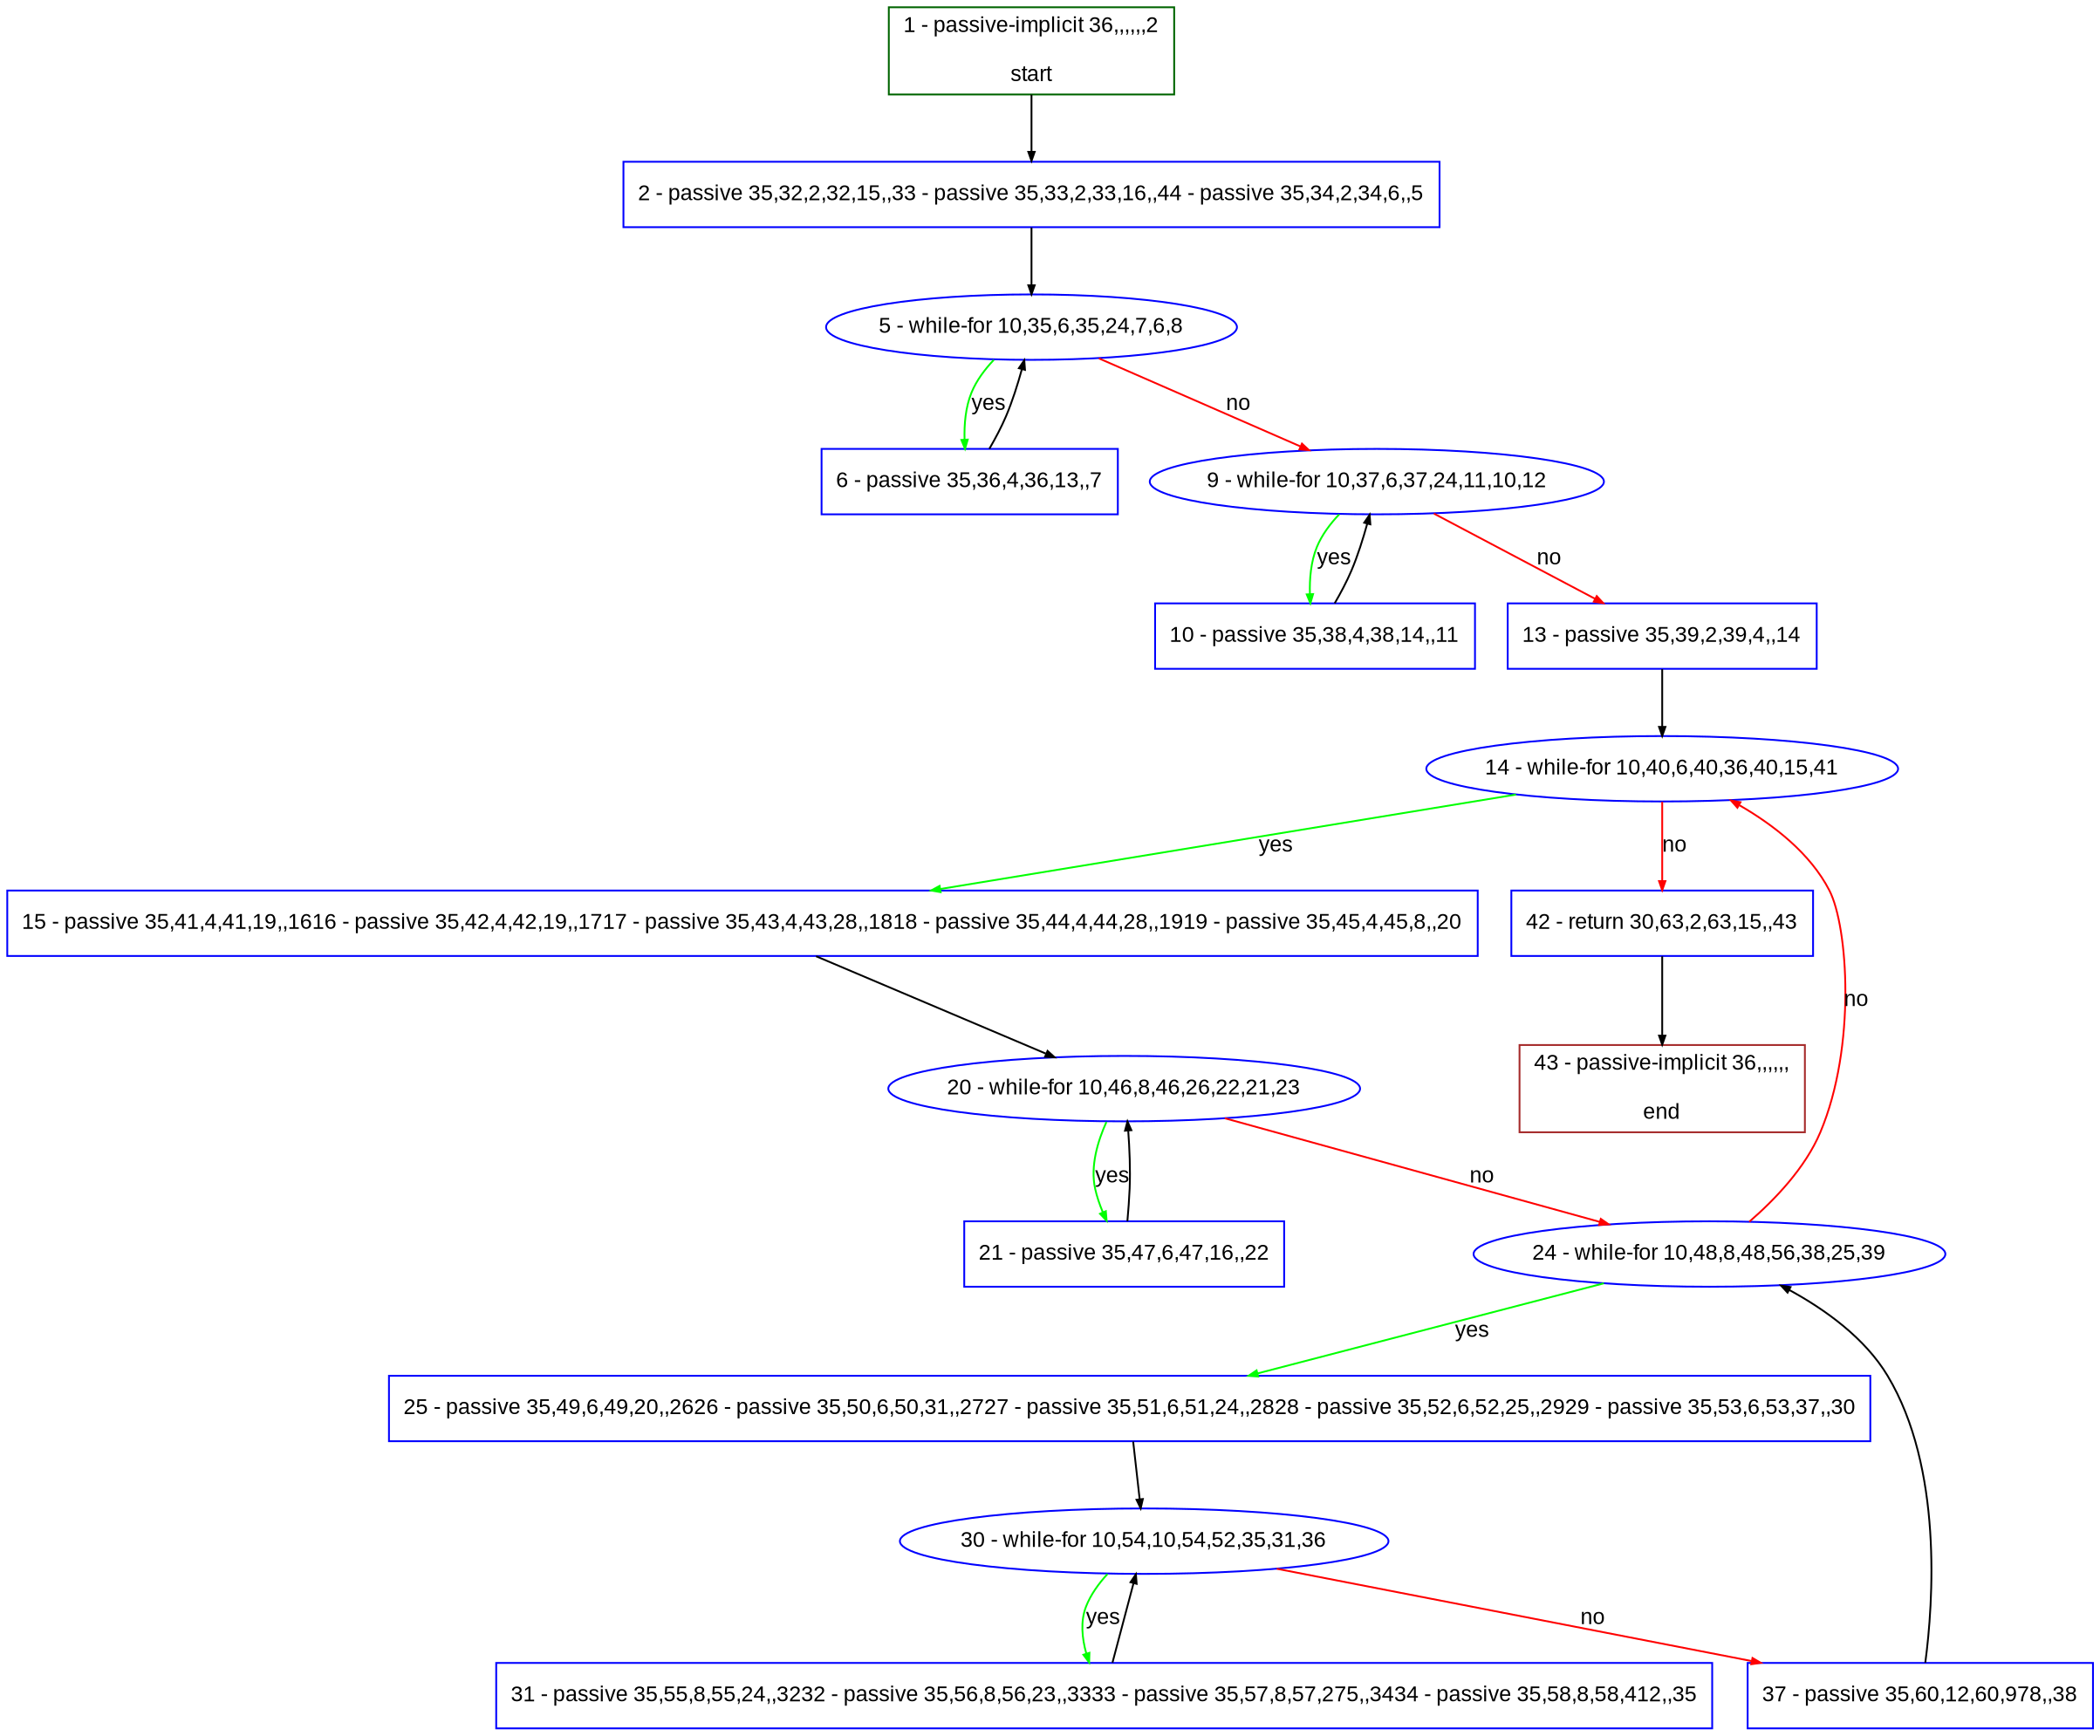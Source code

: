digraph "" {
  graph [pack="true", label="", fontsize="12", packmode="clust", fontname="Arial", fillcolor="#FFFFCC", bgcolor="white", style="rounded,filled", compound="true"];
  node [node_initialized="no", label="", color="grey", fontsize="12", fillcolor="white", fontname="Arial", style="filled", shape="rectangle", compound="true", fixedsize="false"];
  edge [fontcolor="black", arrowhead="normal", arrowtail="none", arrowsize="0.5", ltail="", label="", color="black", fontsize="12", lhead="", fontname="Arial", dir="forward", compound="true"];
  __N1 [label="2 - passive 35,32,2,32,15,,33 - passive 35,33,2,33,16,,44 - passive 35,34,2,34,6,,5", color="#0000ff", fillcolor="#ffffff", style="filled", shape="box"];
  __N2 [label="1 - passive-implicit 36,,,,,,2\n\nstart", color="#006400", fillcolor="#ffffff", style="filled", shape="box"];
  __N3 [label="5 - while-for 10,35,6,35,24,7,6,8", color="#0000ff", fillcolor="#ffffff", style="filled", shape="oval"];
  __N4 [label="6 - passive 35,36,4,36,13,,7", color="#0000ff", fillcolor="#ffffff", style="filled", shape="box"];
  __N5 [label="9 - while-for 10,37,6,37,24,11,10,12", color="#0000ff", fillcolor="#ffffff", style="filled", shape="oval"];
  __N6 [label="10 - passive 35,38,4,38,14,,11", color="#0000ff", fillcolor="#ffffff", style="filled", shape="box"];
  __N7 [label="13 - passive 35,39,2,39,4,,14", color="#0000ff", fillcolor="#ffffff", style="filled", shape="box"];
  __N8 [label="14 - while-for 10,40,6,40,36,40,15,41", color="#0000ff", fillcolor="#ffffff", style="filled", shape="oval"];
  __N9 [label="15 - passive 35,41,4,41,19,,1616 - passive 35,42,4,42,19,,1717 - passive 35,43,4,43,28,,1818 - passive 35,44,4,44,28,,1919 - passive 35,45,4,45,8,,20", color="#0000ff", fillcolor="#ffffff", style="filled", shape="box"];
  __N10 [label="42 - return 30,63,2,63,15,,43", color="#0000ff", fillcolor="#ffffff", style="filled", shape="box"];
  __N11 [label="20 - while-for 10,46,8,46,26,22,21,23", color="#0000ff", fillcolor="#ffffff", style="filled", shape="oval"];
  __N12 [label="21 - passive 35,47,6,47,16,,22", color="#0000ff", fillcolor="#ffffff", style="filled", shape="box"];
  __N13 [label="24 - while-for 10,48,8,48,56,38,25,39", color="#0000ff", fillcolor="#ffffff", style="filled", shape="oval"];
  __N14 [label="25 - passive 35,49,6,49,20,,2626 - passive 35,50,6,50,31,,2727 - passive 35,51,6,51,24,,2828 - passive 35,52,6,52,25,,2929 - passive 35,53,6,53,37,,30", color="#0000ff", fillcolor="#ffffff", style="filled", shape="box"];
  __N15 [label="30 - while-for 10,54,10,54,52,35,31,36", color="#0000ff", fillcolor="#ffffff", style="filled", shape="oval"];
  __N16 [label="31 - passive 35,55,8,55,24,,3232 - passive 35,56,8,56,23,,3333 - passive 35,57,8,57,275,,3434 - passive 35,58,8,58,412,,35", color="#0000ff", fillcolor="#ffffff", style="filled", shape="box"];
  __N17 [label="37 - passive 35,60,12,60,978,,38", color="#0000ff", fillcolor="#ffffff", style="filled", shape="box"];
  __N18 [label="43 - passive-implicit 36,,,,,,\n\nend", color="#a52a2a", fillcolor="#ffffff", style="filled", shape="box"];
  __N2 -> __N1 [arrowhead="normal", arrowtail="none", color="#000000", label="", dir="forward"];
  __N1 -> __N3 [arrowhead="normal", arrowtail="none", color="#000000", label="", dir="forward"];
  __N3 -> __N4 [arrowhead="normal", arrowtail="none", color="#00ff00", label="yes", dir="forward"];
  __N4 -> __N3 [arrowhead="normal", arrowtail="none", color="#000000", label="", dir="forward"];
  __N3 -> __N5 [arrowhead="normal", arrowtail="none", color="#ff0000", label="no", dir="forward"];
  __N5 -> __N6 [arrowhead="normal", arrowtail="none", color="#00ff00", label="yes", dir="forward"];
  __N6 -> __N5 [arrowhead="normal", arrowtail="none", color="#000000", label="", dir="forward"];
  __N5 -> __N7 [arrowhead="normal", arrowtail="none", color="#ff0000", label="no", dir="forward"];
  __N7 -> __N8 [arrowhead="normal", arrowtail="none", color="#000000", label="", dir="forward"];
  __N8 -> __N9 [arrowhead="normal", arrowtail="none", color="#00ff00", label="yes", dir="forward"];
  __N8 -> __N10 [arrowhead="normal", arrowtail="none", color="#ff0000", label="no", dir="forward"];
  __N9 -> __N11 [arrowhead="normal", arrowtail="none", color="#000000", label="", dir="forward"];
  __N11 -> __N12 [arrowhead="normal", arrowtail="none", color="#00ff00", label="yes", dir="forward"];
  __N12 -> __N11 [arrowhead="normal", arrowtail="none", color="#000000", label="", dir="forward"];
  __N11 -> __N13 [arrowhead="normal", arrowtail="none", color="#ff0000", label="no", dir="forward"];
  __N13 -> __N8 [arrowhead="normal", arrowtail="none", color="#ff0000", label="no", dir="forward"];
  __N13 -> __N14 [arrowhead="normal", arrowtail="none", color="#00ff00", label="yes", dir="forward"];
  __N14 -> __N15 [arrowhead="normal", arrowtail="none", color="#000000", label="", dir="forward"];
  __N15 -> __N16 [arrowhead="normal", arrowtail="none", color="#00ff00", label="yes", dir="forward"];
  __N16 -> __N15 [arrowhead="normal", arrowtail="none", color="#000000", label="", dir="forward"];
  __N15 -> __N17 [arrowhead="normal", arrowtail="none", color="#ff0000", label="no", dir="forward"];
  __N17 -> __N13 [arrowhead="normal", arrowtail="none", color="#000000", label="", dir="forward"];
  __N10 -> __N18 [arrowhead="normal", arrowtail="none", color="#000000", label="", dir="forward"];
}
